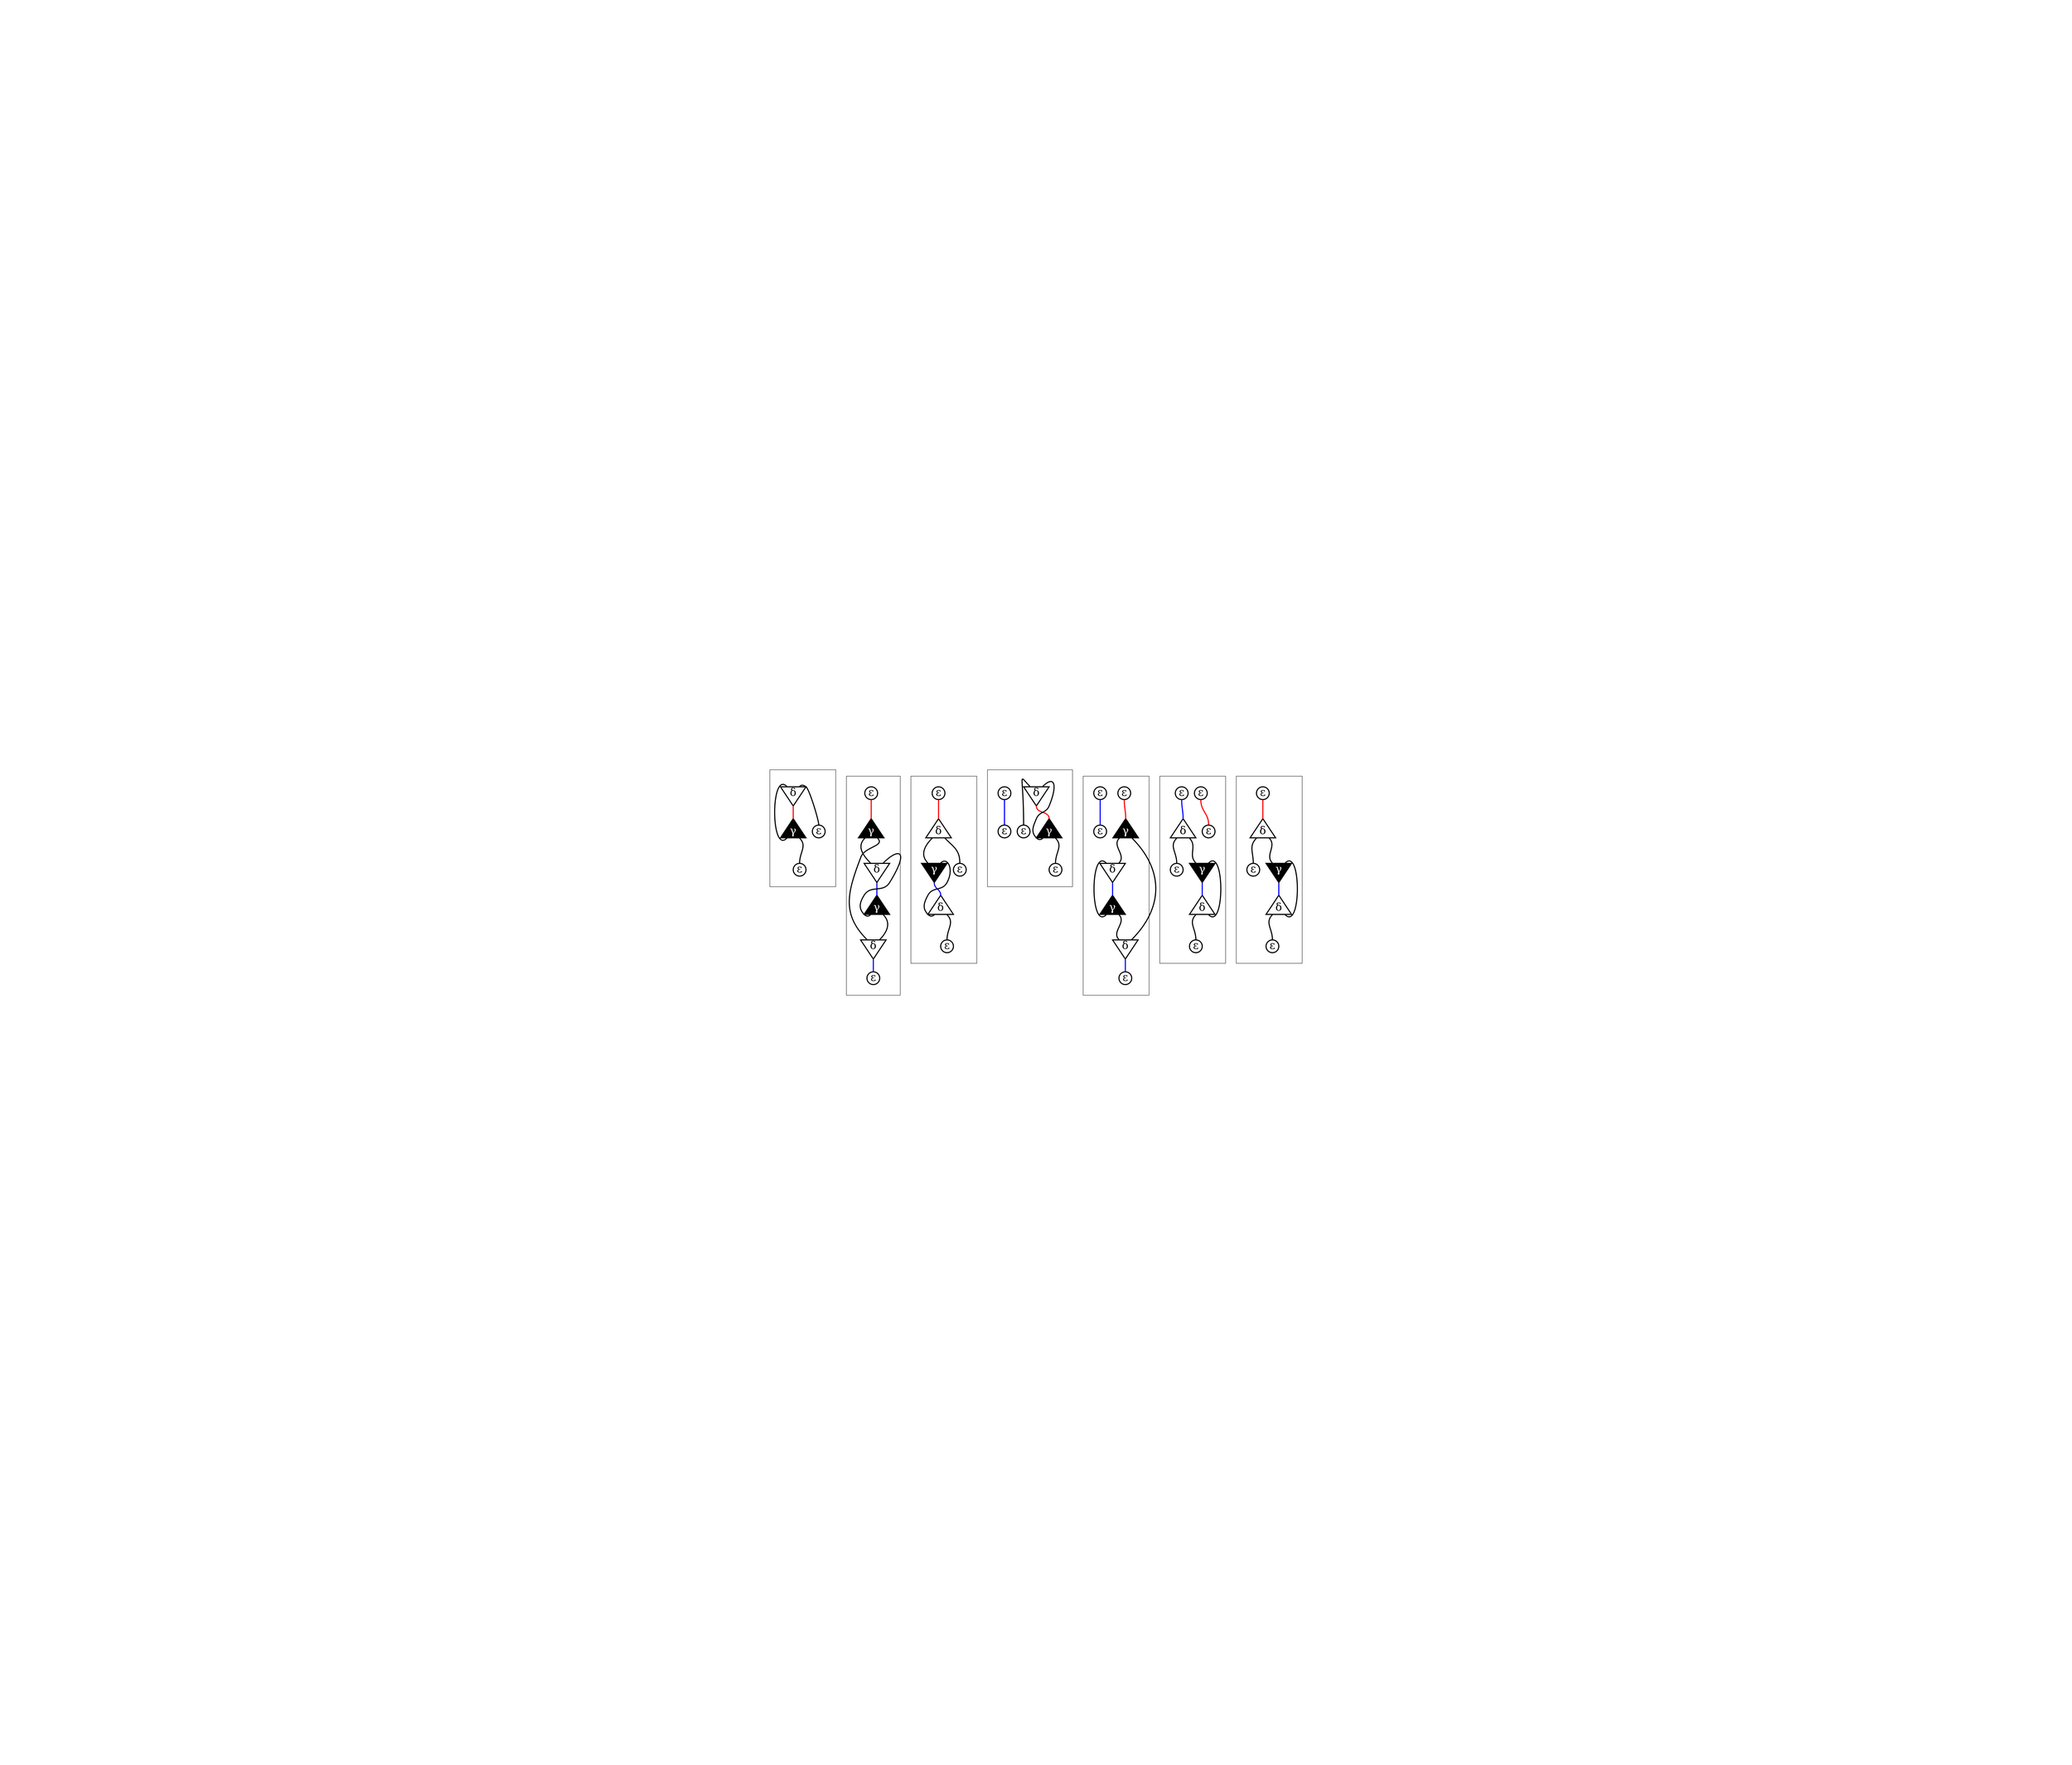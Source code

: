 digraph inet {
    graph [margin=30]
    node [penwidth=3,fontsize=30]
    edge [penwidth=3]
    
    
    compound=true;
    subgraph cluster_step0 {
dummy_0 [shape=point,style=invis];
	 "sg0n0":s-> "sg0n1":n [color=red] [arrowhead=none];
	 "sg0n1":sw-> "sg0n0":nw [color=black] [arrowhead=none];
	 "sg0n1":se-> "sg0n3":n [color=black] [arrowhead=none];
	"sg0n3" [label="ε", shape=circle, width=0.2,fixedsize=true,height=0.5,fontcolor=black] [orientation=0];
	"sg0n1" [label="γ", margin=0,shape=triangle,fixedsize=true,width=1,fillcolor=black,height=1,style=filled,fontcolor=white] [orientation=0];
	 "sg0n0":ne-> "sg0n2":n [color=black] [arrowhead=none];
	"sg0n2" [label="ε", shape=circle, width=0.2,fixedsize=true,height=0.5,fontcolor=black] [orientation=0];
	"sg0n0" [label="δ", margin=0,shape=triangle,fixedsize=true,width=1,fillcolor=black,height=1,style=stroke,fontcolor=black] [orientation=180];
}
subgraph cluster_step1 {
dummy_1 [shape=point,style=invis];
	 "sg1n0":s-> "sg1n4":n [color=red] [arrowhead=none];
	 "sg1n4":sw-> "sg1n2":nw [color=black] [arrowhead=none];
	 "sg1n2":s-> "sg1n5":n [color=blue] [arrowhead=none];
	 "sg1n5":sw-> "sg1n2":ne [color=black] [arrowhead=none];
	 "sg1n5":se-> "sg1n3":ne [color=black] [arrowhead=none];
	 "sg1n3":s-> "sg1n1":n [color=blue] [arrowhead=none];
	"sg1n1" [label="ε", shape=circle, width=0.2,fixedsize=true,height=0.5,fontcolor=black] [orientation=0];
	 "sg1n3":nw-> "sg1n4":se [color=black] [arrowhead=none];
	"sg1n3" [label="δ", margin=0,shape=triangle,fixedsize=true,width=1,fillcolor=black,height=1,style=stroke,fontcolor=black] [orientation=180];
	"sg1n5" [label="γ", margin=0,shape=triangle,fixedsize=true,width=1,fillcolor=black,height=1,style=filled,fontcolor=white] [orientation=0];
	"sg1n2" [label="δ", margin=0,shape=triangle,fixedsize=true,width=1,fillcolor=black,height=1,style=stroke,fontcolor=black] [orientation=180];
	"sg1n4" [label="γ", margin=0,shape=triangle,fixedsize=true,width=1,fillcolor=black,height=1,style=filled,fontcolor=white] [orientation=0];
	"sg1n0" [label="ε", shape=circle, width=0.2,fixedsize=true,height=0.5,fontcolor=black] [orientation=180];
}
subgraph cluster_step2 {
dummy_2 [shape=point,style=invis];
	 "sg2n0":s-> "sg2n2":n [color=red] [arrowhead=none];
	 "sg2n2":sw-> "sg2n3":nw [color=black] [arrowhead=none];
	 "sg2n3":s-> "sg2n1":n [color=blue] [arrowhead=none];
	 "sg2n1":sw-> "sg2n3":ne [color=black] [arrowhead=none];
	 "sg2n1":se-> "sg2n4":n [color=black] [arrowhead=none];
	"sg2n4" [label="ε", shape=circle, width=0.2,fixedsize=true,height=0.5,fontcolor=black] [orientation=0];
	"sg2n1" [label="δ", margin=0,shape=triangle,fixedsize=true,width=1,fillcolor=black,height=1,style=stroke,fontcolor=black] [orientation=0];
	"sg2n3" [label="γ", margin=0,shape=triangle,fixedsize=true,width=1,fillcolor=black,height=1,style=filled,fontcolor=white] [orientation=180];
	 "sg2n2":se-> "sg2n5":n [color=black] [arrowhead=none];
	"sg2n5" [label="ε", shape=circle, width=0.2,fixedsize=true,height=0.5,fontcolor=black] [orientation=0];
	"sg2n2" [label="δ", margin=0,shape=triangle,fixedsize=true,width=1,fillcolor=black,height=1,style=stroke,fontcolor=black] [orientation=0];
	"sg2n0" [label="ε", shape=circle, width=0.2,fixedsize=true,height=0.5,fontcolor=black] [orientation=180];
}
subgraph cluster_step3 {
dummy_3 [shape=point,style=invis];
	 "sg3n0":s-> "sg3n1":n [color=red] [arrowhead=none];
	 "sg3n1":sw-> "sg3n0":ne [color=black] [arrowhead=none];
	 "sg3n1":se-> "sg3n4":n [color=black] [arrowhead=none];
	"sg3n4" [label="ε", shape=circle, width=0.2,fixedsize=true,height=0.5,fontcolor=black] [orientation=0];
	"sg3n1" [label="γ", margin=0,shape=triangle,fixedsize=true,width=1,fillcolor=black,height=1,style=filled,fontcolor=white] [orientation=0];
	 "sg3n0":nw-> "sg3n2":n [color=black] [arrowhead=none];
	"sg3n2" [label="ε", shape=circle, width=0.2,fixedsize=true,height=0.5,fontcolor=black] [orientation=0];
	"sg3n0" [label="δ", margin=0,shape=triangle,fixedsize=true,width=1,fillcolor=black,height=1,style=stroke,fontcolor=black] [orientation=180];
	 "sg3n3":s-> "sg3n5":n [color=blue] [arrowhead=none];
	"sg3n5" [label="ε", shape=circle, width=0.2,fixedsize=true,height=0.5,fontcolor=black] [orientation=0];
	"sg3n3" [label="ε", shape=circle, width=0.2,fixedsize=true,height=0.5,fontcolor=black] [orientation=180];
}
subgraph cluster_step4 {
dummy_4 [shape=point,style=invis];
	 "sg4n0":s-> "sg4n7":n [color=red] [arrowhead=none];
	 "sg4n7":sw-> "sg4n4":ne [color=black] [arrowhead=none];
	 "sg4n4":s-> "sg4n6":n [color=blue] [arrowhead=none];
	 "sg4n6":sw-> "sg4n4":nw [color=black] [arrowhead=none];
	 "sg4n6":se-> "sg4n5":nw [color=black] [arrowhead=none];
	 "sg4n5":s-> "sg4n2":n [color=blue] [arrowhead=none];
	"sg4n2" [label="ε", shape=circle, width=0.2,fixedsize=true,height=0.5,fontcolor=black] [orientation=0];
	 "sg4n5":ne-> "sg4n7":se [color=black] [arrowhead=none];
	"sg4n5" [label="δ", margin=0,shape=triangle,fixedsize=true,width=1,fillcolor=black,height=1,style=stroke,fontcolor=black] [orientation=180];
	"sg4n6" [label="γ", margin=0,shape=triangle,fixedsize=true,width=1,fillcolor=black,height=1,style=filled,fontcolor=white] [orientation=0];
	"sg4n4" [label="δ", margin=0,shape=triangle,fixedsize=true,width=1,fillcolor=black,height=1,style=stroke,fontcolor=black] [orientation=180];
	"sg4n7" [label="γ", margin=0,shape=triangle,fixedsize=true,width=1,fillcolor=black,height=1,style=filled,fontcolor=white] [orientation=0];
	"sg4n0" [label="ε", shape=circle, width=0.2,fixedsize=true,height=0.5,fontcolor=black] [orientation=180];
	 "sg4n1":s-> "sg4n3":n [color=blue] [arrowhead=none];
	"sg4n3" [label="ε", shape=circle, width=0.2,fixedsize=true,height=0.5,fontcolor=black] [orientation=0];
	"sg4n1" [label="ε", shape=circle, width=0.2,fixedsize=true,height=0.5,fontcolor=black] [orientation=180];
}
subgraph cluster_step5 {
dummy_5 [shape=point,style=invis];
	 "sg5n0":s-> "sg5n2":n [color=red] [arrowhead=none];
	"sg5n2" [label="ε", shape=circle, width=0.2,fixedsize=true,height=0.5,fontcolor=black] [orientation=0];
	"sg5n0" [label="ε", shape=circle, width=0.2,fixedsize=true,height=0.5,fontcolor=black] [orientation=180];
	 "sg5n1":s-> "sg5n4":n [color=blue] [arrowhead=none];
	 "sg5n4":sw-> "sg5n7":n [color=black] [arrowhead=none];
	"sg5n7" [label="ε", shape=circle, width=0.2,fixedsize=true,height=0.5,fontcolor=black] [orientation=0];
	 "sg5n4":se-> "sg5n5":nw [color=black] [arrowhead=none];
	 "sg5n5":s-> "sg5n3":n [color=blue] [arrowhead=none];
	 "sg5n3":sw-> "sg5n6":n [color=black] [arrowhead=none];
	"sg5n6" [label="ε", shape=circle, width=0.2,fixedsize=true,height=0.5,fontcolor=black] [orientation=0];
	 "sg5n3":se-> "sg5n5":ne [color=black] [arrowhead=none];
	"sg5n3" [label="δ", margin=0,shape=triangle,fixedsize=true,width=1,fillcolor=black,height=1,style=stroke,fontcolor=black] [orientation=0];
	"sg5n5" [label="γ", margin=0,shape=triangle,fixedsize=true,width=1,fillcolor=black,height=1,style=filled,fontcolor=white] [orientation=180];
	"sg5n4" [label="δ", margin=0,shape=triangle,fixedsize=true,width=1,fillcolor=black,height=1,style=stroke,fontcolor=black] [orientation=0];
	"sg5n1" [label="ε", shape=circle, width=0.2,fixedsize=true,height=0.5,fontcolor=black] [orientation=180];
}
subgraph cluster_step6 {
dummy_6 [shape=point,style=invis];
	 "sg6n0":s-> "sg6n2":n [color=red] [arrowhead=none];
	 "sg6n2":sw-> "sg6n5":n [color=black] [arrowhead=none];
	"sg6n5" [label="ε", shape=circle, width=0.2,fixedsize=true,height=0.5,fontcolor=black] [orientation=0];
	 "sg6n2":se-> "sg6n3":nw [color=black] [arrowhead=none];
	 "sg6n3":s-> "sg6n1":n [color=blue] [arrowhead=none];
	 "sg6n1":sw-> "sg6n4":n [color=black] [arrowhead=none];
	"sg6n4" [label="ε", shape=circle, width=0.2,fixedsize=true,height=0.5,fontcolor=black] [orientation=0];
	 "sg6n1":se-> "sg6n3":ne [color=black] [arrowhead=none];
	"sg6n1" [label="δ", margin=0,shape=triangle,fixedsize=true,width=1,fillcolor=black,height=1,style=stroke,fontcolor=black] [orientation=0];
	"sg6n3" [label="γ", margin=0,shape=triangle,fixedsize=true,width=1,fillcolor=black,height=1,style=filled,fontcolor=white] [orientation=180];
	"sg6n2" [label="δ", margin=0,shape=triangle,fixedsize=true,width=1,fillcolor=black,height=1,style=stroke,fontcolor=black] [orientation=0];
	"sg6n0" [label="ε", shape=circle, width=0.2,fixedsize=true,height=0.5,fontcolor=black] [orientation=180];
}

    }
    